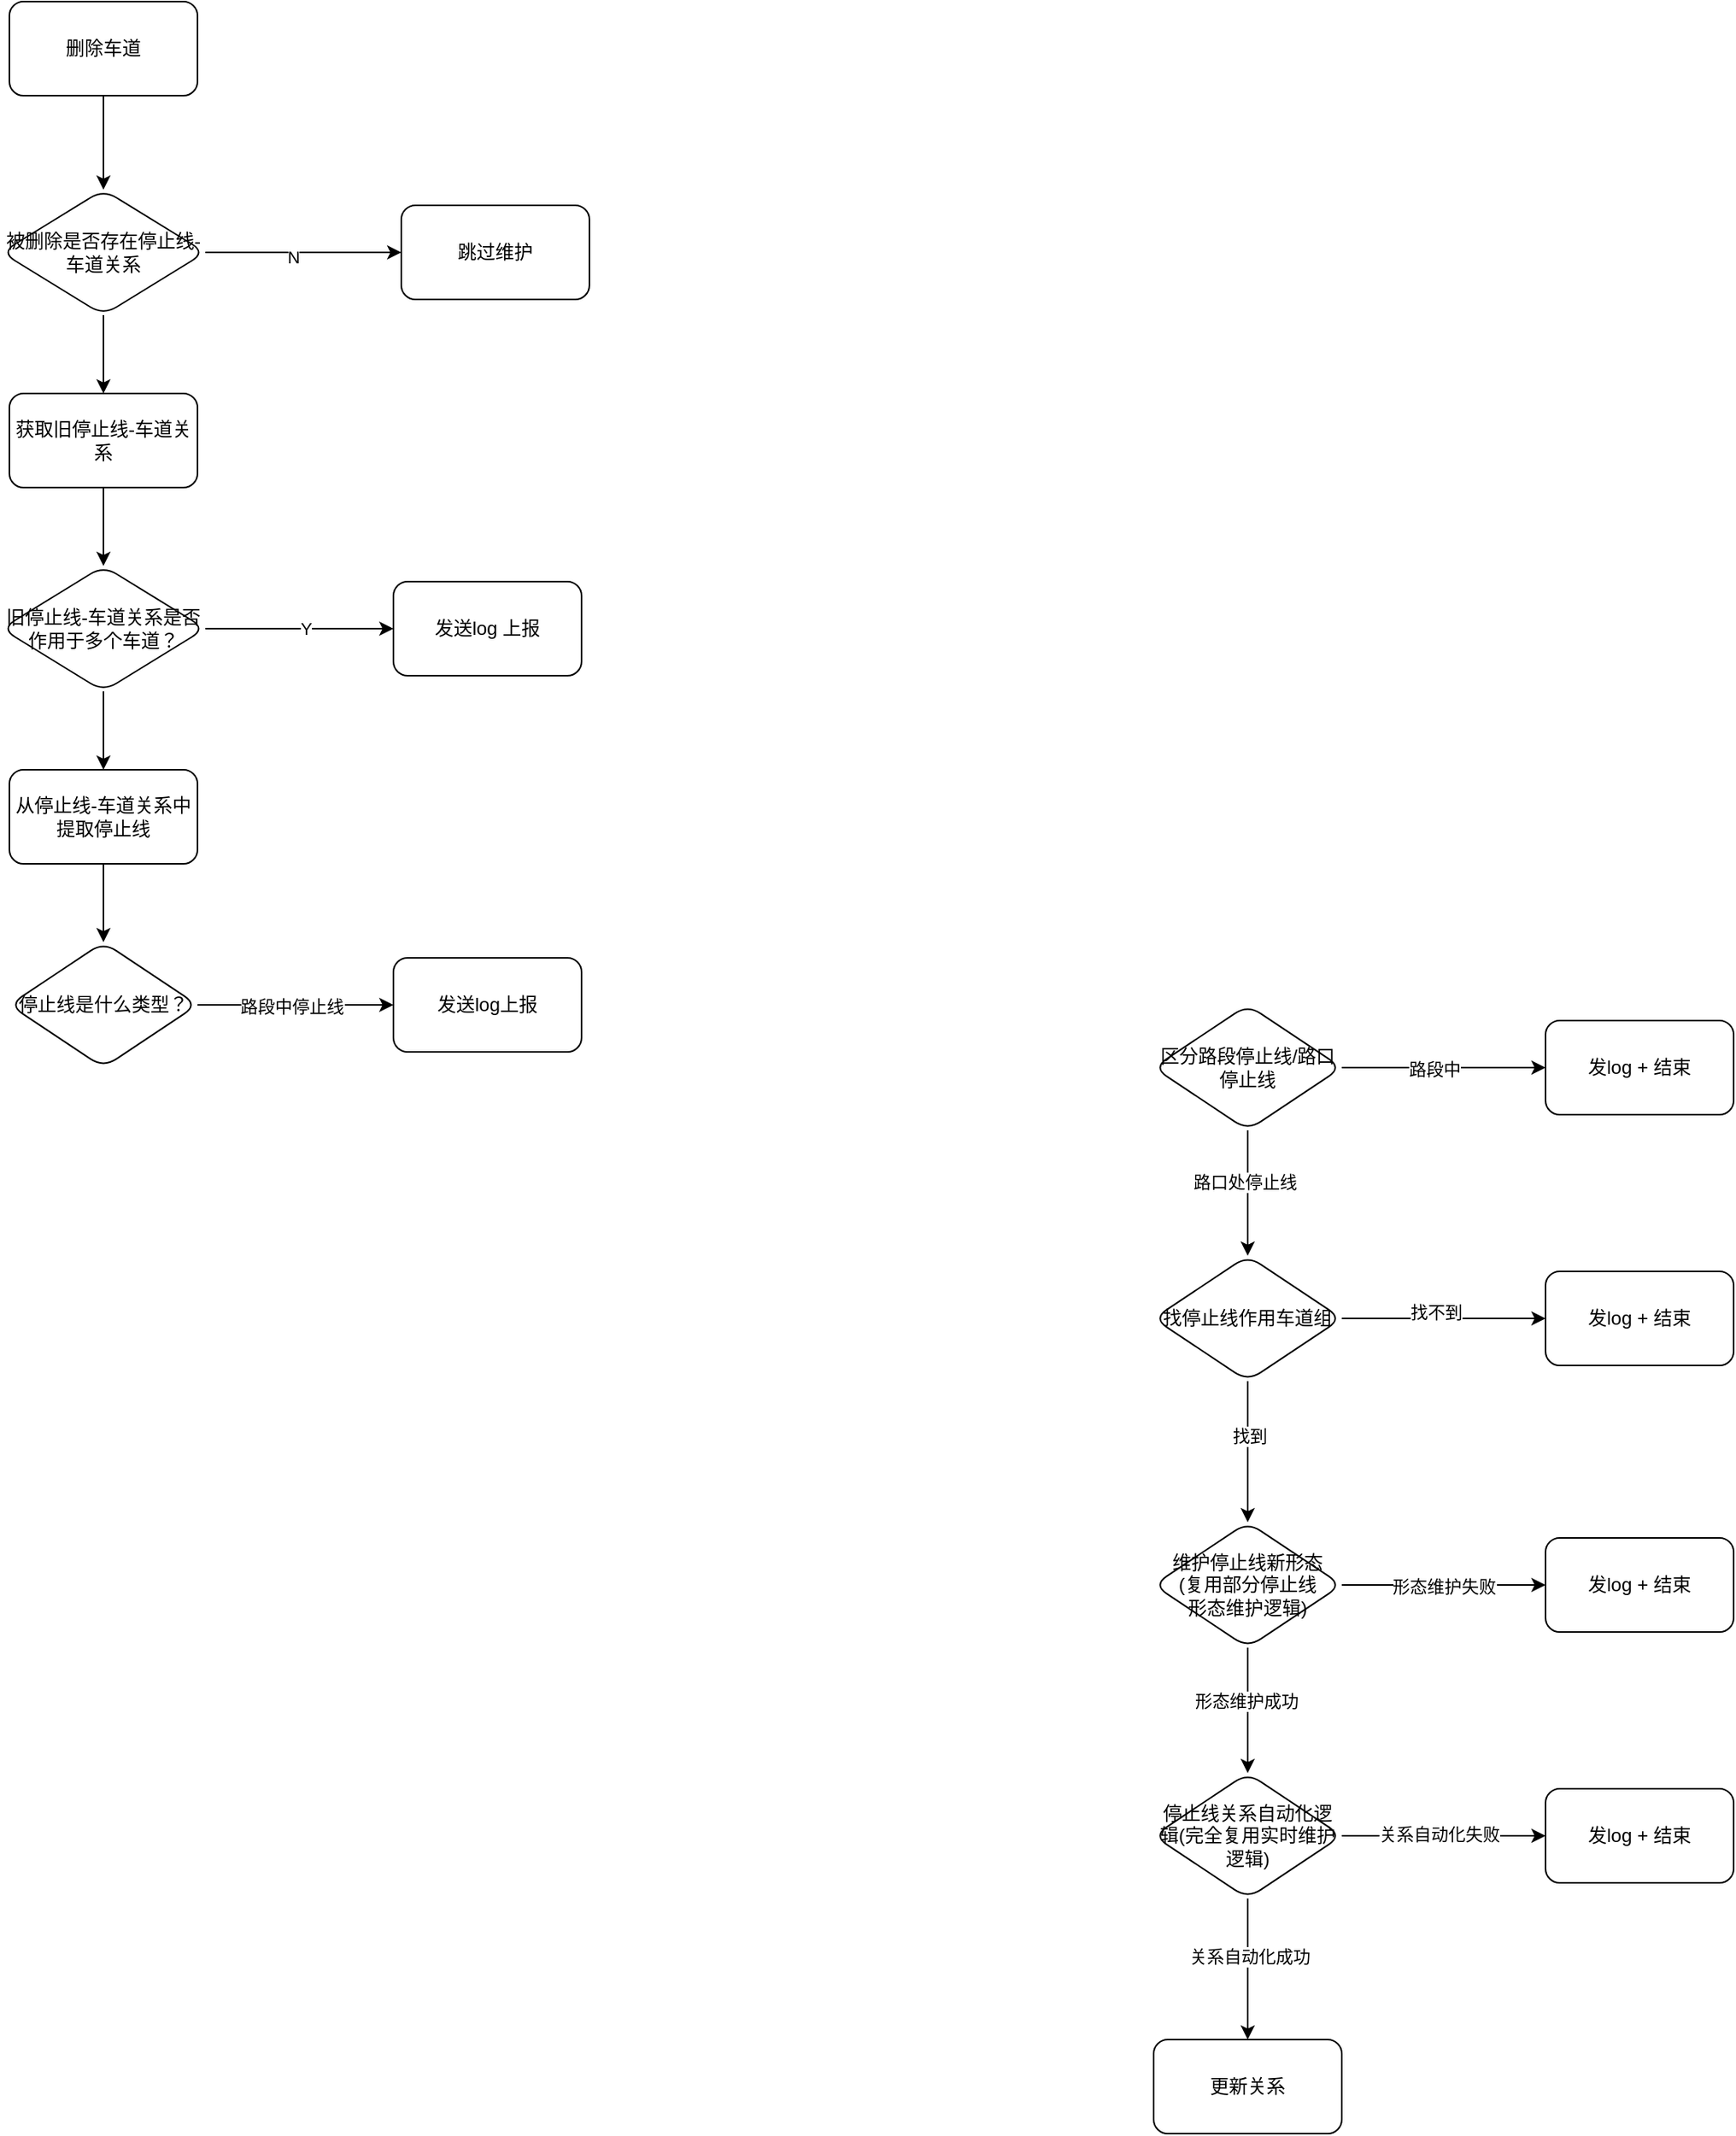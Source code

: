 <mxfile version="22.1.21" type="github">
  <diagram name="第 1 页" id="FY-xIF_TODYC99Cx_3Zc">
    <mxGraphModel dx="1247" dy="683" grid="1" gridSize="10" guides="1" tooltips="1" connect="1" arrows="1" fold="1" page="1" pageScale="1" pageWidth="1169" pageHeight="827" math="0" shadow="0">
      <root>
        <mxCell id="0" />
        <mxCell id="1" parent="0" />
        <mxCell id="7bgz3PSP9BumeOhjPw4N-3" value="" style="edgeStyle=orthogonalEdgeStyle;rounded=0;orthogonalLoop=1;jettySize=auto;html=1;" edge="1" parent="1" source="7bgz3PSP9BumeOhjPw4N-1" target="7bgz3PSP9BumeOhjPw4N-2">
          <mxGeometry relative="1" as="geometry" />
        </mxCell>
        <mxCell id="7bgz3PSP9BumeOhjPw4N-1" value="删除车道" style="rounded=1;whiteSpace=wrap;html=1;" vertex="1" parent="1">
          <mxGeometry x="430" y="40" width="120" height="60" as="geometry" />
        </mxCell>
        <mxCell id="7bgz3PSP9BumeOhjPw4N-5" value="" style="edgeStyle=orthogonalEdgeStyle;rounded=0;orthogonalLoop=1;jettySize=auto;html=1;" edge="1" parent="1" source="7bgz3PSP9BumeOhjPw4N-2" target="7bgz3PSP9BumeOhjPw4N-4">
          <mxGeometry relative="1" as="geometry" />
        </mxCell>
        <mxCell id="7bgz3PSP9BumeOhjPw4N-6" value="N&lt;br&gt;" style="edgeLabel;html=1;align=center;verticalAlign=middle;resizable=0;points=[];" vertex="1" connectable="0" parent="7bgz3PSP9BumeOhjPw4N-5">
          <mxGeometry x="-0.106" y="-3" relative="1" as="geometry">
            <mxPoint as="offset" />
          </mxGeometry>
        </mxCell>
        <mxCell id="7bgz3PSP9BumeOhjPw4N-52" value="" style="edgeStyle=orthogonalEdgeStyle;rounded=0;orthogonalLoop=1;jettySize=auto;html=1;" edge="1" parent="1" source="7bgz3PSP9BumeOhjPw4N-2" target="7bgz3PSP9BumeOhjPw4N-51">
          <mxGeometry relative="1" as="geometry" />
        </mxCell>
        <mxCell id="7bgz3PSP9BumeOhjPw4N-2" value="被删除是否存在停止线-车道关系" style="rhombus;whiteSpace=wrap;html=1;rounded=1;" vertex="1" parent="1">
          <mxGeometry x="425" y="160" width="130" height="80" as="geometry" />
        </mxCell>
        <mxCell id="7bgz3PSP9BumeOhjPw4N-4" value="跳过维护" style="whiteSpace=wrap;html=1;rounded=1;" vertex="1" parent="1">
          <mxGeometry x="680" y="170" width="120" height="60" as="geometry" />
        </mxCell>
        <mxCell id="7bgz3PSP9BumeOhjPw4N-16" value="" style="edgeStyle=orthogonalEdgeStyle;rounded=0;orthogonalLoop=1;jettySize=auto;html=1;" edge="1" parent="1" source="7bgz3PSP9BumeOhjPw4N-12" target="7bgz3PSP9BumeOhjPw4N-15">
          <mxGeometry relative="1" as="geometry" />
        </mxCell>
        <mxCell id="7bgz3PSP9BumeOhjPw4N-17" value="路段中" style="edgeLabel;html=1;align=center;verticalAlign=middle;resizable=0;points=[];" vertex="1" connectable="0" parent="7bgz3PSP9BumeOhjPw4N-16">
          <mxGeometry x="-0.1" y="-1" relative="1" as="geometry">
            <mxPoint as="offset" />
          </mxGeometry>
        </mxCell>
        <mxCell id="7bgz3PSP9BumeOhjPw4N-25" value="" style="edgeStyle=orthogonalEdgeStyle;rounded=0;orthogonalLoop=1;jettySize=auto;html=1;" edge="1" parent="1" source="7bgz3PSP9BumeOhjPw4N-12" target="7bgz3PSP9BumeOhjPw4N-24">
          <mxGeometry relative="1" as="geometry" />
        </mxCell>
        <mxCell id="7bgz3PSP9BumeOhjPw4N-42" value="路口处停止线" style="edgeLabel;html=1;align=center;verticalAlign=middle;resizable=0;points=[];" vertex="1" connectable="0" parent="7bgz3PSP9BumeOhjPw4N-25">
          <mxGeometry x="-0.175" y="-2" relative="1" as="geometry">
            <mxPoint as="offset" />
          </mxGeometry>
        </mxCell>
        <mxCell id="7bgz3PSP9BumeOhjPw4N-12" value="区分路段停止线/路口停止线" style="rhombus;whiteSpace=wrap;html=1;rounded=1;" vertex="1" parent="1">
          <mxGeometry x="1160" y="680" width="120" height="80" as="geometry" />
        </mxCell>
        <mxCell id="7bgz3PSP9BumeOhjPw4N-15" value="发log + 结束" style="whiteSpace=wrap;html=1;rounded=1;" vertex="1" parent="1">
          <mxGeometry x="1410" y="690" width="120" height="60" as="geometry" />
        </mxCell>
        <mxCell id="7bgz3PSP9BumeOhjPw4N-27" value="" style="edgeStyle=orthogonalEdgeStyle;rounded=0;orthogonalLoop=1;jettySize=auto;html=1;" edge="1" parent="1" source="7bgz3PSP9BumeOhjPw4N-24" target="7bgz3PSP9BumeOhjPw4N-26">
          <mxGeometry relative="1" as="geometry" />
        </mxCell>
        <mxCell id="7bgz3PSP9BumeOhjPw4N-28" value="找不到" style="edgeLabel;html=1;align=center;verticalAlign=middle;resizable=0;points=[];" vertex="1" connectable="0" parent="7bgz3PSP9BumeOhjPw4N-27">
          <mxGeometry x="-0.075" y="4" relative="1" as="geometry">
            <mxPoint as="offset" />
          </mxGeometry>
        </mxCell>
        <mxCell id="7bgz3PSP9BumeOhjPw4N-36" style="edgeStyle=orthogonalEdgeStyle;rounded=0;orthogonalLoop=1;jettySize=auto;html=1;entryX=0.5;entryY=0;entryDx=0;entryDy=0;" edge="1" parent="1" source="7bgz3PSP9BumeOhjPw4N-24" target="7bgz3PSP9BumeOhjPw4N-35">
          <mxGeometry relative="1" as="geometry" />
        </mxCell>
        <mxCell id="7bgz3PSP9BumeOhjPw4N-43" value="找到" style="edgeLabel;html=1;align=center;verticalAlign=middle;resizable=0;points=[];" vertex="1" connectable="0" parent="7bgz3PSP9BumeOhjPw4N-36">
          <mxGeometry x="-0.222" y="1" relative="1" as="geometry">
            <mxPoint as="offset" />
          </mxGeometry>
        </mxCell>
        <mxCell id="7bgz3PSP9BumeOhjPw4N-24" value="找停止线作用车道组" style="rhombus;whiteSpace=wrap;html=1;rounded=1;" vertex="1" parent="1">
          <mxGeometry x="1160" y="840" width="120" height="80" as="geometry" />
        </mxCell>
        <mxCell id="7bgz3PSP9BumeOhjPw4N-26" value="发log + 结束" style="whiteSpace=wrap;html=1;rounded=1;" vertex="1" parent="1">
          <mxGeometry x="1410" y="850" width="120" height="60" as="geometry" />
        </mxCell>
        <mxCell id="7bgz3PSP9BumeOhjPw4N-38" value="" style="edgeStyle=orthogonalEdgeStyle;rounded=0;orthogonalLoop=1;jettySize=auto;html=1;" edge="1" parent="1" source="7bgz3PSP9BumeOhjPw4N-35" target="7bgz3PSP9BumeOhjPw4N-37">
          <mxGeometry relative="1" as="geometry" />
        </mxCell>
        <mxCell id="7bgz3PSP9BumeOhjPw4N-39" value="形态维护失败" style="edgeLabel;html=1;align=center;verticalAlign=middle;resizable=0;points=[];" vertex="1" connectable="0" parent="7bgz3PSP9BumeOhjPw4N-38">
          <mxGeometry y="-1" relative="1" as="geometry">
            <mxPoint as="offset" />
          </mxGeometry>
        </mxCell>
        <mxCell id="7bgz3PSP9BumeOhjPw4N-41" value="" style="edgeStyle=orthogonalEdgeStyle;rounded=0;orthogonalLoop=1;jettySize=auto;html=1;" edge="1" parent="1" source="7bgz3PSP9BumeOhjPw4N-35" target="7bgz3PSP9BumeOhjPw4N-40">
          <mxGeometry relative="1" as="geometry" />
        </mxCell>
        <mxCell id="7bgz3PSP9BumeOhjPw4N-44" value="形态维护成功" style="edgeLabel;html=1;align=center;verticalAlign=middle;resizable=0;points=[];" vertex="1" connectable="0" parent="7bgz3PSP9BumeOhjPw4N-41">
          <mxGeometry x="-0.15" y="-1" relative="1" as="geometry">
            <mxPoint as="offset" />
          </mxGeometry>
        </mxCell>
        <mxCell id="7bgz3PSP9BumeOhjPw4N-35" value="维护停止线新形态&lt;br&gt;(复用部分停止线&lt;br&gt;形态维护逻辑)" style="rhombus;whiteSpace=wrap;html=1;rounded=1;" vertex="1" parent="1">
          <mxGeometry x="1160" y="1010" width="120" height="80" as="geometry" />
        </mxCell>
        <mxCell id="7bgz3PSP9BumeOhjPw4N-37" value="发log + 结束" style="whiteSpace=wrap;html=1;rounded=1;" vertex="1" parent="1">
          <mxGeometry x="1410" y="1020" width="120" height="60" as="geometry" />
        </mxCell>
        <mxCell id="7bgz3PSP9BumeOhjPw4N-46" value="" style="edgeStyle=orthogonalEdgeStyle;rounded=0;orthogonalLoop=1;jettySize=auto;html=1;" edge="1" parent="1" source="7bgz3PSP9BumeOhjPw4N-40" target="7bgz3PSP9BumeOhjPw4N-45">
          <mxGeometry relative="1" as="geometry" />
        </mxCell>
        <mxCell id="7bgz3PSP9BumeOhjPw4N-49" value="关系自动化失败" style="edgeLabel;html=1;align=center;verticalAlign=middle;resizable=0;points=[];" vertex="1" connectable="0" parent="7bgz3PSP9BumeOhjPw4N-46">
          <mxGeometry x="-0.05" y="1" relative="1" as="geometry">
            <mxPoint as="offset" />
          </mxGeometry>
        </mxCell>
        <mxCell id="7bgz3PSP9BumeOhjPw4N-48" value="" style="edgeStyle=orthogonalEdgeStyle;rounded=0;orthogonalLoop=1;jettySize=auto;html=1;" edge="1" parent="1" source="7bgz3PSP9BumeOhjPw4N-40" target="7bgz3PSP9BumeOhjPw4N-47">
          <mxGeometry relative="1" as="geometry" />
        </mxCell>
        <mxCell id="7bgz3PSP9BumeOhjPw4N-50" value="关系自动化成功" style="edgeLabel;html=1;align=center;verticalAlign=middle;resizable=0;points=[];" vertex="1" connectable="0" parent="7bgz3PSP9BumeOhjPw4N-48">
          <mxGeometry x="-0.178" y="1" relative="1" as="geometry">
            <mxPoint as="offset" />
          </mxGeometry>
        </mxCell>
        <mxCell id="7bgz3PSP9BumeOhjPw4N-40" value="停止线关系自动化逻辑(完全复用实时维护逻辑)" style="rhombus;whiteSpace=wrap;html=1;rounded=1;" vertex="1" parent="1">
          <mxGeometry x="1160" y="1170" width="120" height="80" as="geometry" />
        </mxCell>
        <mxCell id="7bgz3PSP9BumeOhjPw4N-45" value="发log + 结束" style="whiteSpace=wrap;html=1;rounded=1;" vertex="1" parent="1">
          <mxGeometry x="1410" y="1180" width="120" height="60" as="geometry" />
        </mxCell>
        <mxCell id="7bgz3PSP9BumeOhjPw4N-47" value="更新关系" style="whiteSpace=wrap;html=1;rounded=1;" vertex="1" parent="1">
          <mxGeometry x="1160" y="1340" width="120" height="60" as="geometry" />
        </mxCell>
        <mxCell id="7bgz3PSP9BumeOhjPw4N-58" style="edgeStyle=orthogonalEdgeStyle;rounded=0;orthogonalLoop=1;jettySize=auto;html=1;entryX=0.5;entryY=0;entryDx=0;entryDy=0;" edge="1" parent="1" source="7bgz3PSP9BumeOhjPw4N-51" target="7bgz3PSP9BumeOhjPw4N-53">
          <mxGeometry relative="1" as="geometry" />
        </mxCell>
        <mxCell id="7bgz3PSP9BumeOhjPw4N-51" value="获取旧停止线-车道关系" style="whiteSpace=wrap;html=1;rounded=1;" vertex="1" parent="1">
          <mxGeometry x="430" y="290" width="120" height="60" as="geometry" />
        </mxCell>
        <mxCell id="7bgz3PSP9BumeOhjPw4N-55" value="" style="edgeStyle=orthogonalEdgeStyle;rounded=0;orthogonalLoop=1;jettySize=auto;html=1;" edge="1" parent="1" source="7bgz3PSP9BumeOhjPw4N-53" target="7bgz3PSP9BumeOhjPw4N-54">
          <mxGeometry relative="1" as="geometry" />
        </mxCell>
        <mxCell id="7bgz3PSP9BumeOhjPw4N-57" value="Y" style="edgeLabel;html=1;align=center;verticalAlign=middle;resizable=0;points=[];" vertex="1" connectable="0" parent="7bgz3PSP9BumeOhjPw4N-55">
          <mxGeometry x="0.058" relative="1" as="geometry">
            <mxPoint as="offset" />
          </mxGeometry>
        </mxCell>
        <mxCell id="7bgz3PSP9BumeOhjPw4N-62" value="" style="edgeStyle=orthogonalEdgeStyle;rounded=0;orthogonalLoop=1;jettySize=auto;html=1;" edge="1" parent="1" source="7bgz3PSP9BumeOhjPw4N-53" target="7bgz3PSP9BumeOhjPw4N-61">
          <mxGeometry relative="1" as="geometry" />
        </mxCell>
        <mxCell id="7bgz3PSP9BumeOhjPw4N-53" value="旧停止线-车道关系是否作用于多个车道？" style="rhombus;whiteSpace=wrap;html=1;rounded=1;" vertex="1" parent="1">
          <mxGeometry x="425" y="400" width="130" height="80" as="geometry" />
        </mxCell>
        <mxCell id="7bgz3PSP9BumeOhjPw4N-54" value="发送log 上报" style="whiteSpace=wrap;html=1;rounded=1;" vertex="1" parent="1">
          <mxGeometry x="675" y="410" width="120" height="60" as="geometry" />
        </mxCell>
        <mxCell id="7bgz3PSP9BumeOhjPw4N-64" style="edgeStyle=orthogonalEdgeStyle;rounded=0;orthogonalLoop=1;jettySize=auto;html=1;" edge="1" parent="1" source="7bgz3PSP9BumeOhjPw4N-61" target="7bgz3PSP9BumeOhjPw4N-63">
          <mxGeometry relative="1" as="geometry" />
        </mxCell>
        <mxCell id="7bgz3PSP9BumeOhjPw4N-61" value="从停止线-车道关系中提取停止线" style="whiteSpace=wrap;html=1;rounded=1;" vertex="1" parent="1">
          <mxGeometry x="430" y="530" width="120" height="60" as="geometry" />
        </mxCell>
        <mxCell id="7bgz3PSP9BumeOhjPw4N-67" value="" style="edgeStyle=orthogonalEdgeStyle;rounded=0;orthogonalLoop=1;jettySize=auto;html=1;" edge="1" parent="1" source="7bgz3PSP9BumeOhjPw4N-63" target="7bgz3PSP9BumeOhjPw4N-66">
          <mxGeometry relative="1" as="geometry" />
        </mxCell>
        <mxCell id="7bgz3PSP9BumeOhjPw4N-68" value="路段中停止线" style="edgeLabel;html=1;align=center;verticalAlign=middle;resizable=0;points=[];" vertex="1" connectable="0" parent="7bgz3PSP9BumeOhjPw4N-67">
          <mxGeometry x="-0.048" y="-1" relative="1" as="geometry">
            <mxPoint as="offset" />
          </mxGeometry>
        </mxCell>
        <mxCell id="7bgz3PSP9BumeOhjPw4N-63" value="停止线是什么类型？" style="rhombus;whiteSpace=wrap;html=1;rounded=1;" vertex="1" parent="1">
          <mxGeometry x="430" y="640" width="120" height="80" as="geometry" />
        </mxCell>
        <mxCell id="7bgz3PSP9BumeOhjPw4N-66" value="发送log上报" style="whiteSpace=wrap;html=1;rounded=1;" vertex="1" parent="1">
          <mxGeometry x="675" y="650" width="120" height="60" as="geometry" />
        </mxCell>
      </root>
    </mxGraphModel>
  </diagram>
</mxfile>
